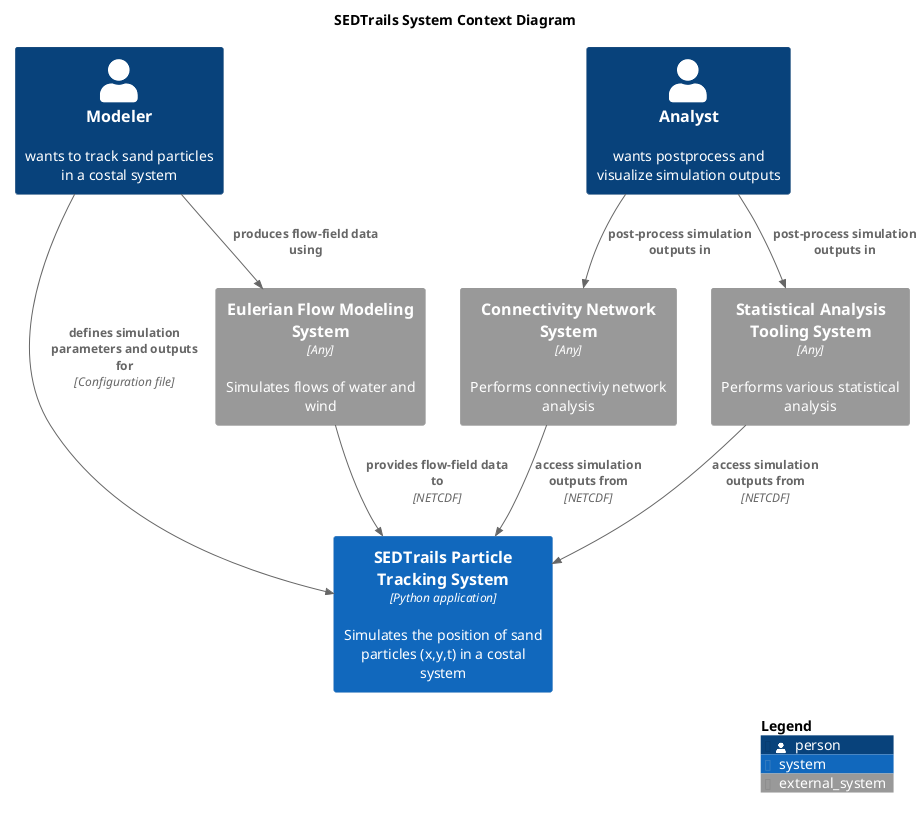 @startuml SedtrailContext
!include <C4/C4_Container>

title SEDTrails System Context Diagram
' scale 2

Person(modeler, "Modeler", "wants to track sand particles in a costal system")
Person(analyst, "Analyst", "wants postprocess and visualize simulation outputs")


System(sedtrails, "SEDTrails Particle Tracking System", "Simulates the position of sand particles (x,y,t) in a costal system", $type="Python application")


System_Ext(flowSystem, "Eulerian Flow Modeling System", "Simulates flows of water and wind", $type="Any")


System_Ext(connectivityNetworkSys, "Connectivity Network System", "Performs connectiviy network analysis", $type="Any")
System_Ext(statisticsSys, "Statistical Analysis Tooling System", "Performs various statistical analysis", $type="Any")

Rel(analyst, connectivityNetworkSys, "post-process simulation outputs in")
Rel(analyst, statisticsSys, "post-process simulation outputs in")

Rel(modeler, sedtrails, "defines simulation parameters and outputs for", "Configuration file")
Rel(modeler, flowSystem, "produces flow-field data using")
Rel(connectivityNetworkSys, sedtrails, "access simulation outputs from", "NETCDF")
Rel(statisticsSys, sedtrails, "access simulation outputs from", "NETCDF")

Rel(flowSystem, sedtrails, "provides flow-field data to ", "NETCDF")

SHOW_LEGEND()
@enduml